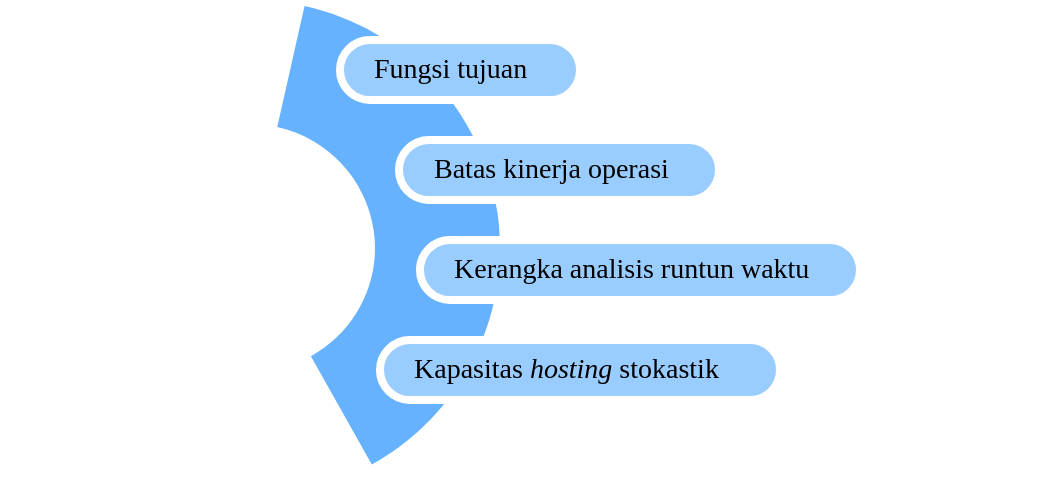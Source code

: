 <mxfile version="12.3.2" type="device" pages="1"><diagram id="hNzhVbAOeBLM1OENkcT1" name="Page-1"><mxGraphModel dx="639" dy="432" grid="1" gridSize="10" guides="1" tooltips="1" connect="1" arrows="1" fold="1" page="1" pageScale="1" pageWidth="827" pageHeight="1169" math="0" shadow="0"><root><mxCell id="0"/><mxCell id="1" parent="0"/><mxCell id="5qWDN9Hh1IQDR-awU3IB-11" value="" style="rounded=0;whiteSpace=wrap;html=1;strokeColor=none;strokeWidth=4;fillColor=none;fontColor=#FFFFFF;align=left;" vertex="1" parent="1"><mxGeometry x="140" y="90" width="530" height="240" as="geometry"/></mxCell><mxCell id="5qWDN9Hh1IQDR-awU3IB-1" value="" style="verticalLabelPosition=bottom;verticalAlign=top;html=1;shape=mxgraph.basic.partConcEllipse;startAngle=0.581;endAngle=0.965;arcWidth=0.5;flipH=1;fillColor=#66B2FF;strokeColor=none;" vertex="1" parent="1"><mxGeometry x="140" y="90" width="250" height="248" as="geometry"/></mxCell><mxCell id="5qWDN9Hh1IQDR-awU3IB-6" value="&lt;span style=&quot;color: rgb(0 , 0 , 0) ; font-family: &amp;#34;times new roman&amp;#34; ; font-size: 14px ; white-space: normal&quot;&gt;Fungsi tujuan&lt;/span&gt;" style="rounded=1;whiteSpace=wrap;html=1;strokeColor=#FFFFFF;strokeWidth=4;fillColor=#99CCFF;fontColor=#FFFFFF;align=left;spacing=17;arcSize=50;" vertex="1" parent="1"><mxGeometry x="310" y="110" width="120" height="30" as="geometry"/></mxCell><mxCell id="5qWDN9Hh1IQDR-awU3IB-7" value="&lt;span style=&quot;color: rgb(0 , 0 , 0) ; font-family: &amp;#34;times new roman&amp;#34; ; font-size: 14px&quot;&gt;Batas kinerja operasi&lt;/span&gt;" style="rounded=1;whiteSpace=wrap;html=1;strokeColor=#FFFFFF;strokeWidth=4;fillColor=#99CCFF;fontColor=#FFFFFF;align=left;spacing=17;arcSize=50;" vertex="1" parent="1"><mxGeometry x="339.5" y="160" width="160" height="30" as="geometry"/></mxCell><mxCell id="5qWDN9Hh1IQDR-awU3IB-8" value="&lt;span style=&quot;color: rgb(0 , 0 , 0) ; font-family: &amp;#34;times new roman&amp;#34; ; font-size: 14px&quot;&gt;Kerangka analisis runtun waktu&lt;/span&gt;&lt;span style=&quot;color: rgba(0 , 0 , 0 , 0) ; font-family: monospace ; font-size: 0px ; white-space: nowrap&quot;&gt;%3CmxGraphModel%3E%3Croot%3E%3CmxCell%20id%3D%220%22%2F%3E%3CmxCell%20id%3D%221%22%20parent%3D%220%22%2F%3E%3CmxCell%20id%3D%222%22%20value%3D%22Batas%20kinerja%20operasi%22%20style%3D%22rounded%3D0%3BwhiteSpace%3Dwrap%3Bhtml%3D1%3BstrokeColor%3D%23000000%3BstrokeWidth%3D1%3BfillColor%3D%23FFFFFF%3BfontSize%3D14%3BfontFamily%3DTimes%20New%20Roman%3B%22%20vertex%3D%221%22%20parent%3D%221%22%3E%3CmxGeometry%20x%3D%22-100%22%20y%3D%22400%22%20width%3D%22240%22%20height%3D%2230%22%20as%3D%22geometry%22%2F%3E%3C%2FmxCell%3E%3C%2Froot%3E%3C%2FmxGraphModel%3E&lt;/span&gt;&lt;span style=&quot;color: rgba(0 , 0 , 0 , 0) ; font-family: monospace ; font-size: 0px ; white-space: nowrap&quot;&gt;%3CmxGraphModel%3E%3Croot%3E%3CmxCell%20id%3D%220%22%2F%3E%3CmxCell%20id%3D%221%22%20parent%3D%220%22%2F%3E%3CmxCell%20id%3D%222%22%20value%3D%22Batas%20kinerja%20operasi%22%20style%3D%22rounded%3D0%3BwhiteSpace%3Dwrap%3Bhtml%3D1%3BstrokeColor%3D%23000000%3BstrokeWidth%3D1%3BfillColor%3D%23FFFFFF%3BfontSize%3D14%3BfontFamily%3DTimes%20New%20Roman%3B%22%20vertex%3D%221%22%20parent%3D%221%22%3E%3CmxGeometry%20x%3D%22-100%22%20y%3D%22400%22%20width%3D%22240%22%20height%3D%2230%22%20as%3D%22geometry%22%2F%3E%3C%2FmxCell%3E%3C%2Froot%3E%3C%2FmxGraphModel%3E&lt;/span&gt;" style="rounded=1;whiteSpace=wrap;html=1;strokeColor=#FFFFFF;strokeWidth=4;fillColor=#99CCFF;fontColor=#FFFFFF;align=left;spacing=17;arcSize=50;" vertex="1" parent="1"><mxGeometry x="350" y="210" width="220" height="30" as="geometry"/></mxCell><mxCell id="5qWDN9Hh1IQDR-awU3IB-9" value="&lt;span style=&quot;color: rgb(0 , 0 , 0) ; font-family: &amp;#34;times new roman&amp;#34; ; font-size: 14px&quot;&gt;Kapasitas&amp;nbsp;&lt;/span&gt;&lt;i style=&quot;color: rgb(0 , 0 , 0) ; font-family: &amp;#34;times new roman&amp;#34; ; font-size: 14px&quot;&gt;hosting&lt;/i&gt;&lt;span style=&quot;color: rgb(0 , 0 , 0) ; font-family: &amp;#34;times new roman&amp;#34; ; font-size: 14px&quot;&gt;&amp;nbsp;stokastik&lt;/span&gt;" style="rounded=1;whiteSpace=wrap;html=1;strokeColor=#FFFFFF;strokeWidth=4;fillColor=#99CCFF;fontColor=#FFFFFF;align=left;spacing=17;arcSize=50;" vertex="1" parent="1"><mxGeometry x="330" y="260" width="200" height="30" as="geometry"/></mxCell></root></mxGraphModel></diagram></mxfile>